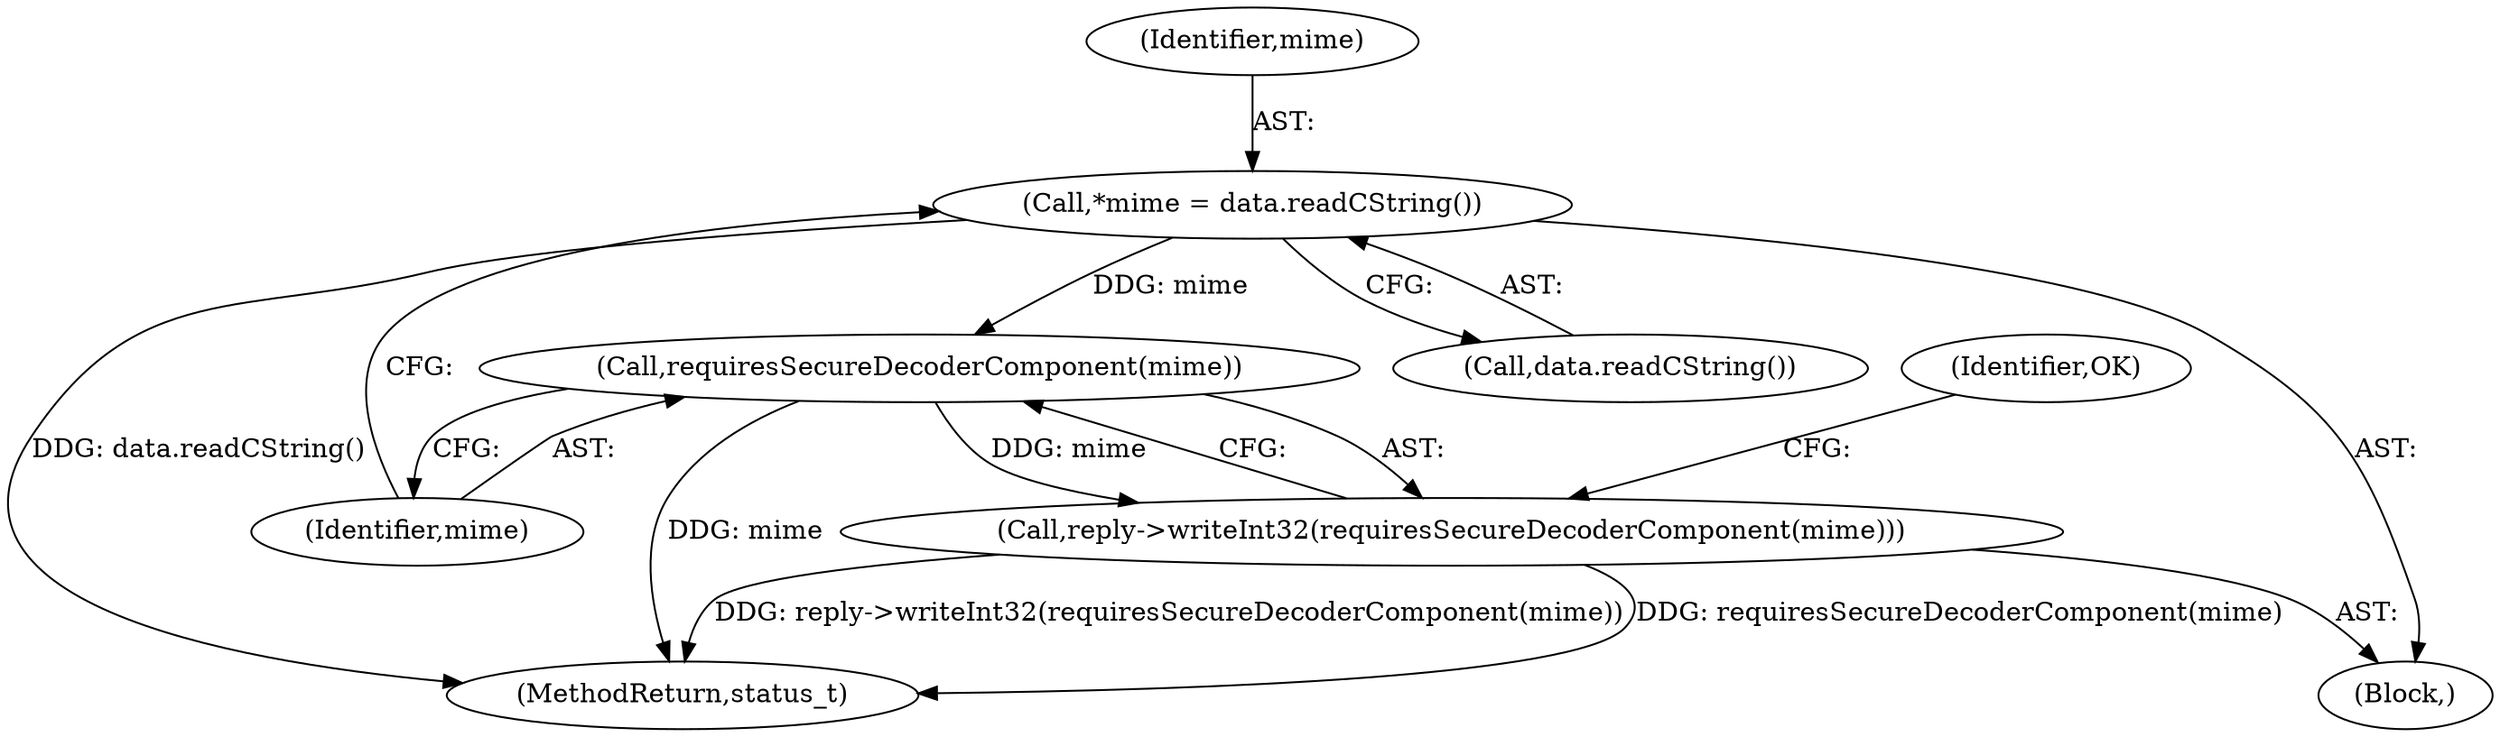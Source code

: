 digraph "0_Android_22f824feac43d5758f9a70b77f2aca840ba62c3b@API" {
"1000200" [label="(Call,*mime = data.readCString())"];
"1000204" [label="(Call,requiresSecureDecoderComponent(mime))"];
"1000203" [label="(Call,reply->writeInt32(requiresSecureDecoderComponent(mime)))"];
"1000483" [label="(MethodReturn,status_t)"];
"1000200" [label="(Call,*mime = data.readCString())"];
"1000201" [label="(Identifier,mime)"];
"1000207" [label="(Identifier,OK)"];
"1000202" [label="(Call,data.readCString())"];
"1000205" [label="(Identifier,mime)"];
"1000203" [label="(Call,reply->writeInt32(requiresSecureDecoderComponent(mime)))"];
"1000194" [label="(Block,)"];
"1000204" [label="(Call,requiresSecureDecoderComponent(mime))"];
"1000200" -> "1000194"  [label="AST: "];
"1000200" -> "1000202"  [label="CFG: "];
"1000201" -> "1000200"  [label="AST: "];
"1000202" -> "1000200"  [label="AST: "];
"1000205" -> "1000200"  [label="CFG: "];
"1000200" -> "1000483"  [label="DDG: data.readCString()"];
"1000200" -> "1000204"  [label="DDG: mime"];
"1000204" -> "1000203"  [label="AST: "];
"1000204" -> "1000205"  [label="CFG: "];
"1000205" -> "1000204"  [label="AST: "];
"1000203" -> "1000204"  [label="CFG: "];
"1000204" -> "1000483"  [label="DDG: mime"];
"1000204" -> "1000203"  [label="DDG: mime"];
"1000203" -> "1000194"  [label="AST: "];
"1000207" -> "1000203"  [label="CFG: "];
"1000203" -> "1000483"  [label="DDG: reply->writeInt32(requiresSecureDecoderComponent(mime))"];
"1000203" -> "1000483"  [label="DDG: requiresSecureDecoderComponent(mime)"];
}
